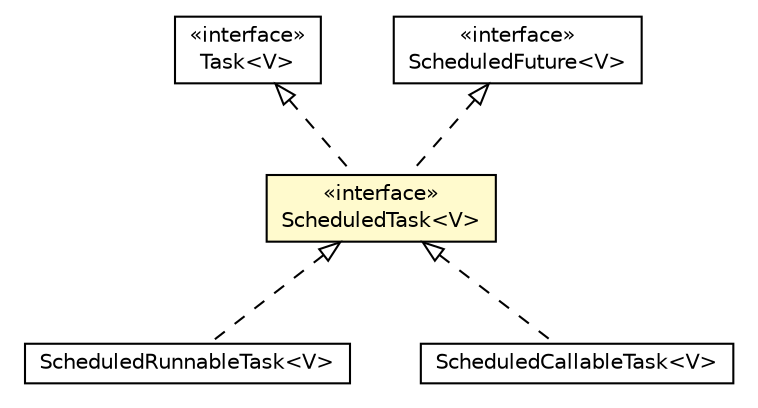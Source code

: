 #!/usr/local/bin/dot
#
# Class diagram 
# Generated by UMLGraph version R5_6-24-gf6e263 (http://www.umlgraph.org/)
#

digraph G {
	edge [fontname="Helvetica",fontsize=10,labelfontname="Helvetica",labelfontsize=10];
	node [fontname="Helvetica",fontsize=10,shape=plaintext];
	nodesep=0.25;
	ranksep=0.5;
	// com.orientechnologies.common.concur.executors.SubScheduledExecutorService.ScheduledTask<V>
	c4550071 [label=<<table title="com.orientechnologies.common.concur.executors.SubScheduledExecutorService.ScheduledTask" border="0" cellborder="1" cellspacing="0" cellpadding="2" port="p" bgcolor="lemonChiffon" href="./SubScheduledExecutorService.ScheduledTask.html">
		<tr><td><table border="0" cellspacing="0" cellpadding="1">
<tr><td align="center" balign="center"> &#171;interface&#187; </td></tr>
<tr><td align="center" balign="center"> ScheduledTask&lt;V&gt; </td></tr>
		</table></td></tr>
		</table>>, URL="./SubScheduledExecutorService.ScheduledTask.html", fontname="Helvetica", fontcolor="black", fontsize=10.0];
	// com.orientechnologies.common.concur.executors.SubScheduledExecutorService.ScheduledRunnableTask<V>
	c4550072 [label=<<table title="com.orientechnologies.common.concur.executors.SubScheduledExecutorService.ScheduledRunnableTask" border="0" cellborder="1" cellspacing="0" cellpadding="2" port="p" href="./SubScheduledExecutorService.ScheduledRunnableTask.html">
		<tr><td><table border="0" cellspacing="0" cellpadding="1">
<tr><td align="center" balign="center"> ScheduledRunnableTask&lt;V&gt; </td></tr>
		</table></td></tr>
		</table>>, URL="./SubScheduledExecutorService.ScheduledRunnableTask.html", fontname="Helvetica", fontcolor="black", fontsize=10.0];
	// com.orientechnologies.common.concur.executors.SubScheduledExecutorService.ScheduledCallableTask<V>
	c4550073 [label=<<table title="com.orientechnologies.common.concur.executors.SubScheduledExecutorService.ScheduledCallableTask" border="0" cellborder="1" cellspacing="0" cellpadding="2" port="p" href="./SubScheduledExecutorService.ScheduledCallableTask.html">
		<tr><td><table border="0" cellspacing="0" cellpadding="1">
<tr><td align="center" balign="center"> ScheduledCallableTask&lt;V&gt; </td></tr>
		</table></td></tr>
		</table>>, URL="./SubScheduledExecutorService.ScheduledCallableTask.html", fontname="Helvetica", fontcolor="black", fontsize=10.0];
	// com.orientechnologies.common.concur.executors.SubExecutorService.Task<V>
	c4550075 [label=<<table title="com.orientechnologies.common.concur.executors.SubExecutorService.Task" border="0" cellborder="1" cellspacing="0" cellpadding="2" port="p" href="./SubExecutorService.Task.html">
		<tr><td><table border="0" cellspacing="0" cellpadding="1">
<tr><td align="center" balign="center"> &#171;interface&#187; </td></tr>
<tr><td align="center" balign="center"> Task&lt;V&gt; </td></tr>
		</table></td></tr>
		</table>>, URL="./SubExecutorService.Task.html", fontname="Helvetica", fontcolor="black", fontsize=10.0];
	//com.orientechnologies.common.concur.executors.SubScheduledExecutorService.ScheduledTask<V> implements com.orientechnologies.common.concur.executors.SubExecutorService.Task<V>
	c4550075:p -> c4550071:p [dir=back,arrowtail=empty,style=dashed];
	//com.orientechnologies.common.concur.executors.SubScheduledExecutorService.ScheduledTask<V> implements java.util.concurrent.ScheduledFuture<V>
	c4552078:p -> c4550071:p [dir=back,arrowtail=empty,style=dashed];
	//com.orientechnologies.common.concur.executors.SubScheduledExecutorService.ScheduledRunnableTask<V> implements com.orientechnologies.common.concur.executors.SubScheduledExecutorService.ScheduledTask<V>
	c4550071:p -> c4550072:p [dir=back,arrowtail=empty,style=dashed];
	//com.orientechnologies.common.concur.executors.SubScheduledExecutorService.ScheduledCallableTask<V> implements com.orientechnologies.common.concur.executors.SubScheduledExecutorService.ScheduledTask<V>
	c4550071:p -> c4550073:p [dir=back,arrowtail=empty,style=dashed];
	// java.util.concurrent.ScheduledFuture<V>
	c4552078 [label=<<table title="java.util.concurrent.ScheduledFuture" border="0" cellborder="1" cellspacing="0" cellpadding="2" port="p" href="http://java.sun.com/j2se/1.4.2/docs/api/java/util/concurrent/ScheduledFuture.html">
		<tr><td><table border="0" cellspacing="0" cellpadding="1">
<tr><td align="center" balign="center"> &#171;interface&#187; </td></tr>
<tr><td align="center" balign="center"> ScheduledFuture&lt;V&gt; </td></tr>
		</table></td></tr>
		</table>>, URL="http://java.sun.com/j2se/1.4.2/docs/api/java/util/concurrent/ScheduledFuture.html", fontname="Helvetica", fontcolor="black", fontsize=10.0];
}

